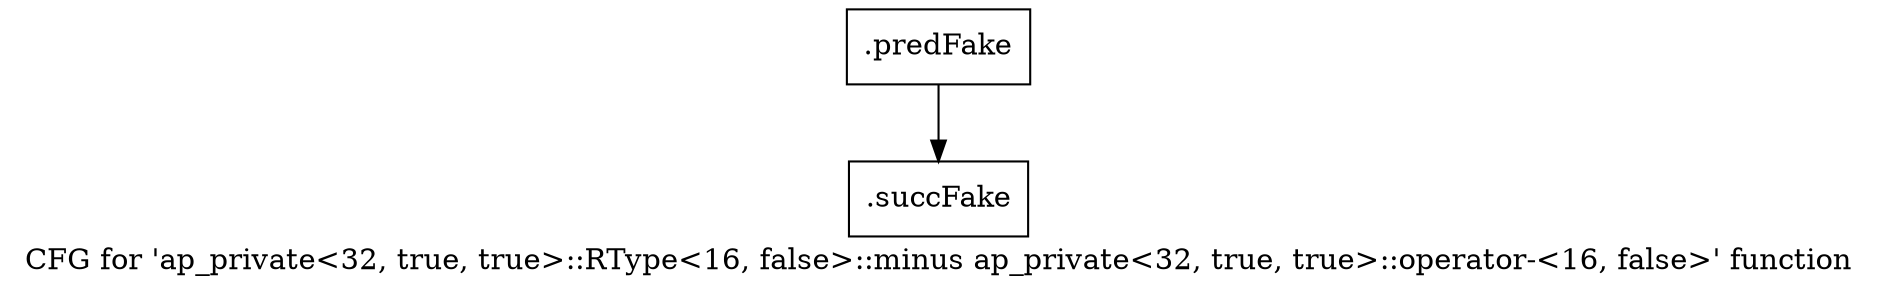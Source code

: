 digraph "CFG for 'ap_private\<32, true, true\>::RType\<16, false\>::minus ap_private\<32, true, true\>::operator-\<16, false\>' function" {
	label="CFG for 'ap_private\<32, true, true\>::RType\<16, false\>::minus ap_private\<32, true, true\>::operator-\<16, false\>' function";

	Node0x573bb90 [shape=record,filename="",linenumber="",label="{.predFake}"];
	Node0x573bb90 -> Node0x4f752b0[ callList="" memoryops="" filename="/mnt/xilinx/Vitis_HLS/2021.2/include/etc/ap_private.h" execusionnum="0"];
	Node0x4f752b0 [shape=record,filename="/mnt/xilinx/Vitis_HLS/2021.2/include/etc/ap_private.h",linenumber="2146",label="{.succFake}"];
}
